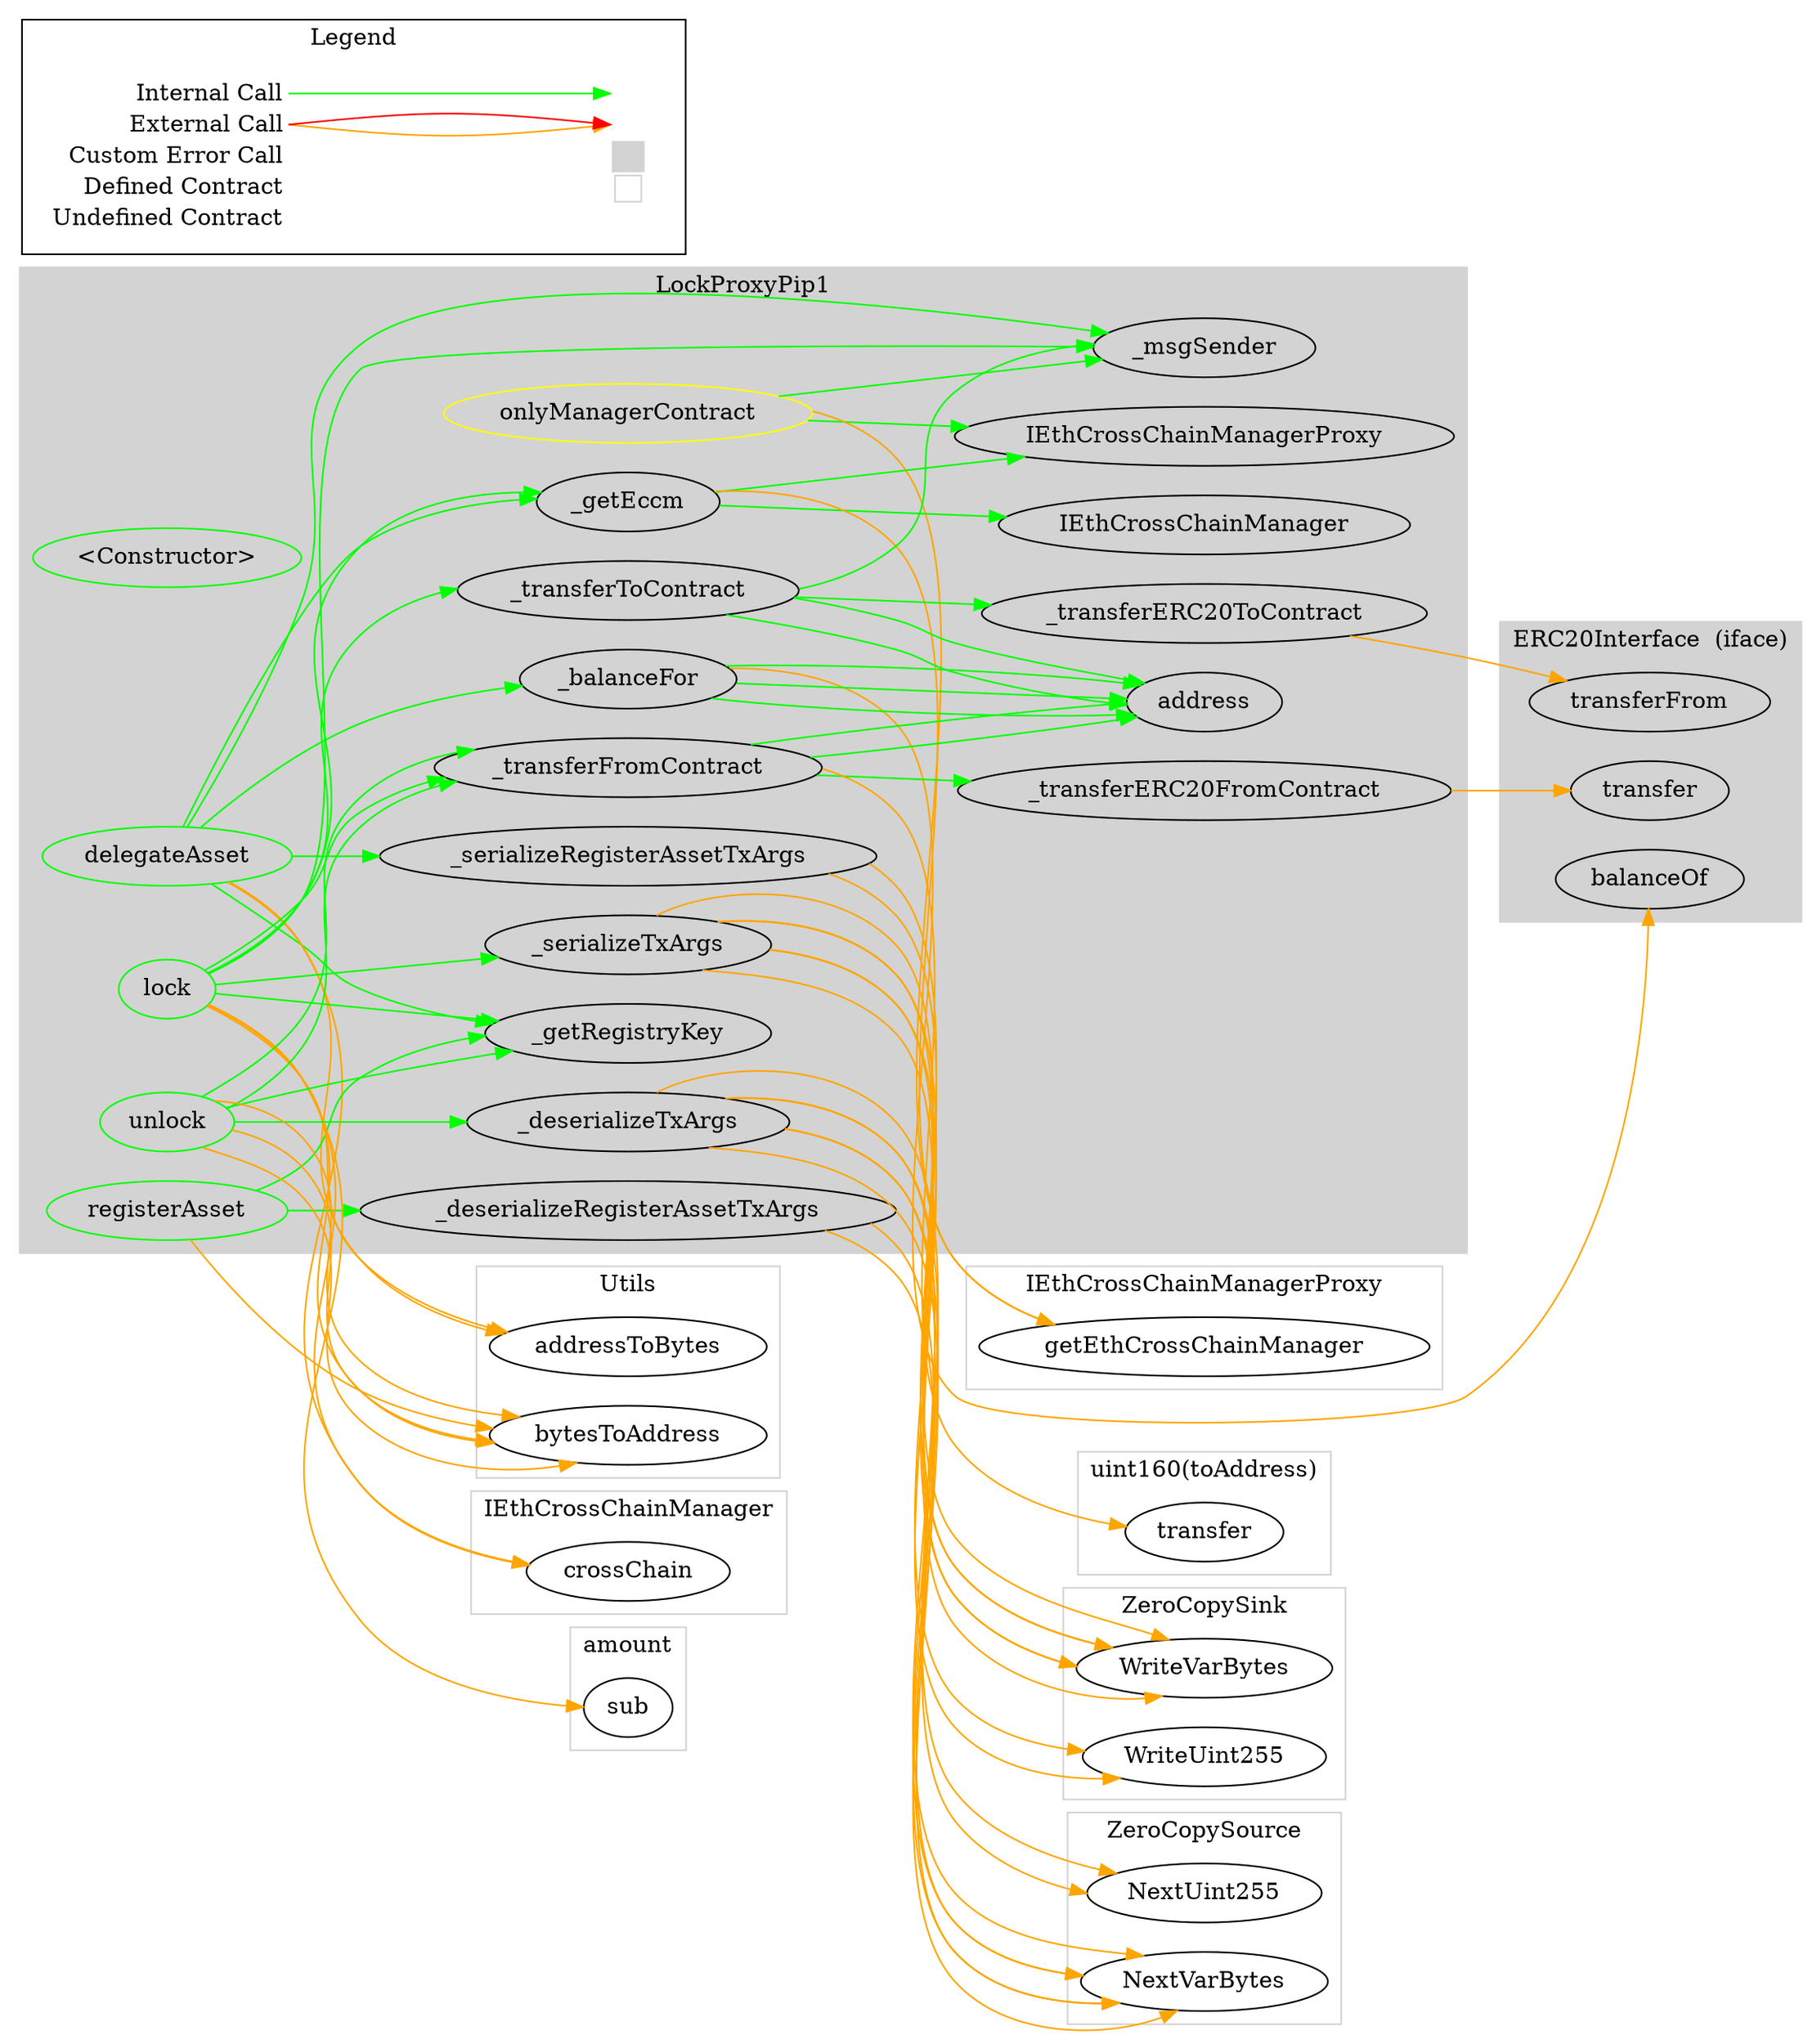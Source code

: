 digraph G {
  graph [ ratio = "auto", page = "100", compound =true ];
subgraph "clusterERC20Interface" {
  graph [ label = "ERC20Interface  (iface)", color = "lightgray", style = "filled", bgcolor = "lightgray" ];
  "ERC20Interface.transfer" [ label = "transfer" ];
  "ERC20Interface.transferFrom" [ label = "transferFrom" ];
  "ERC20Interface.balanceOf" [ label = "balanceOf" ];
}

subgraph "clusterLockProxyPip1" {
  graph [ label = "LockProxyPip1", color = "lightgray", style = "filled", bgcolor = "lightgray" ];
  "LockProxyPip1.<Constructor>" [ label = "<Constructor>", color = "green" ];
  "LockProxyPip1.onlyManagerContract" [ label = "onlyManagerContract", color = "yellow" ];
  "LockProxyPip1.delegateAsset" [ label = "delegateAsset", color = "green" ];
  "LockProxyPip1.registerAsset" [ label = "registerAsset", color = "green" ];
  "LockProxyPip1.lock" [ label = "lock", color = "green" ];
  "LockProxyPip1.unlock" [ label = "unlock", color = "green" ];
  "LockProxyPip1._balanceFor" [ label = "_balanceFor" ];
  "LockProxyPip1._getEccm" [ label = "_getEccm" ];
  "LockProxyPip1._getRegistryKey" [ label = "_getRegistryKey" ];
  "LockProxyPip1._transferToContract" [ label = "_transferToContract" ];
  "LockProxyPip1._transferFromContract" [ label = "_transferFromContract" ];
  "LockProxyPip1._transferERC20ToContract" [ label = "_transferERC20ToContract" ];
  "LockProxyPip1._transferERC20FromContract" [ label = "_transferERC20FromContract" ];
  "LockProxyPip1._serializeTxArgs" [ label = "_serializeTxArgs" ];
  "LockProxyPip1._serializeRegisterAssetTxArgs" [ label = "_serializeRegisterAssetTxArgs" ];
  "LockProxyPip1._deserializeRegisterAssetTxArgs" [ label = "_deserializeRegisterAssetTxArgs" ];
  "LockProxyPip1._deserializeTxArgs" [ label = "_deserializeTxArgs" ];
  "LockProxyPip1.IEthCrossChainManagerProxy" [ label = "IEthCrossChainManagerProxy" ];
  "LockProxyPip1._msgSender" [ label = "_msgSender" ];
  "LockProxyPip1.address" [ label = "address" ];
  "LockProxyPip1.IEthCrossChainManager" [ label = "IEthCrossChainManager" ];
}

subgraph "clusterIEthCrossChainManagerProxy" {
  graph [ label = "IEthCrossChainManagerProxy", color = "lightgray" ];
  "IEthCrossChainManagerProxy.getEthCrossChainManager" [ label = "getEthCrossChainManager" ];
}

subgraph "clusterUtils" {
  graph [ label = "Utils", color = "lightgray" ];
  "Utils.addressToBytes" [ label = "addressToBytes" ];
  "Utils.bytesToAddress" [ label = "bytesToAddress" ];
}

subgraph "clusterIEthCrossChainManager" {
  graph [ label = "IEthCrossChainManager", color = "lightgray" ];
  "IEthCrossChainManager.crossChain" [ label = "crossChain" ];
}

subgraph "clusteramount" {
  graph [ label = "amount", color = "lightgray" ];
  "amount.sub" [ label = "sub" ];
}

subgraph "clusteruint160(toAddress)" {
  graph [ label = "uint160(toAddress)", color = "lightgray" ];
  "uint160(toAddress).transfer" [ label = "transfer" ];
}

subgraph "clusterZeroCopySink" {
  graph [ label = "ZeroCopySink", color = "lightgray" ];
  "ZeroCopySink.WriteVarBytes" [ label = "WriteVarBytes" ];
  "ZeroCopySink.WriteUint255" [ label = "WriteUint255" ];
}

subgraph "clusterZeroCopySource" {
  graph [ label = "ZeroCopySource", color = "lightgray" ];
  "ZeroCopySource.NextVarBytes" [ label = "NextVarBytes" ];
  "ZeroCopySource.NextUint255" [ label = "NextUint255" ];
}

  "LockProxyPip1.onlyManagerContract";
  "LockProxyPip1.IEthCrossChainManagerProxy";
  "LockProxyPip1._msgSender";
  "IEthCrossChainManagerProxy.getEthCrossChainManager";
  "LockProxyPip1.delegateAsset";
  "LockProxyPip1._getRegistryKey";
  "LockProxyPip1._balanceFor";
  "Utils.addressToBytes";
  "LockProxyPip1._serializeRegisterAssetTxArgs";
  "LockProxyPip1._getEccm";
  "IEthCrossChainManager.crossChain";
  "LockProxyPip1.registerAsset";
  "LockProxyPip1._deserializeRegisterAssetTxArgs";
  "Utils.bytesToAddress";
  "LockProxyPip1.lock";
  "LockProxyPip1._transferToContract";
  "amount.sub";
  "LockProxyPip1._transferFromContract";
  "LockProxyPip1._serializeTxArgs";
  "LockProxyPip1.unlock";
  "LockProxyPip1._deserializeTxArgs";
  "LockProxyPip1.address";
  "ERC20Interface.balanceOf";
  "LockProxyPip1.IEthCrossChainManager";
  "LockProxyPip1._transferERC20ToContract";
  "uint160(toAddress).transfer";
  "LockProxyPip1._transferERC20FromContract";
  "ERC20Interface.transferFrom";
  "ERC20Interface.transfer";
  "ZeroCopySink.WriteVarBytes";
  "ZeroCopySink.WriteUint255";
  "ZeroCopySource.NextVarBytes";
  "ZeroCopySource.NextUint255";
  "LockProxyPip1.onlyManagerContract" -> "LockProxyPip1.IEthCrossChainManagerProxy" [ color = "green" ];
  "LockProxyPip1.onlyManagerContract" -> "LockProxyPip1._msgSender" [ color = "green" ];
  "LockProxyPip1.onlyManagerContract" -> "IEthCrossChainManagerProxy.getEthCrossChainManager" [ color = "orange" ];
  "LockProxyPip1.delegateAsset" -> "LockProxyPip1._msgSender" [ color = "green" ];
  "LockProxyPip1.delegateAsset" -> "LockProxyPip1._getRegistryKey" [ color = "green" ];
  "LockProxyPip1.delegateAsset" -> "LockProxyPip1._balanceFor" [ color = "green" ];
  "LockProxyPip1.delegateAsset" -> "Utils.addressToBytes" [ color = "orange" ];
  "LockProxyPip1.delegateAsset" -> "LockProxyPip1._serializeRegisterAssetTxArgs" [ color = "green" ];
  "LockProxyPip1.delegateAsset" -> "LockProxyPip1._getEccm" [ color = "green" ];
  "LockProxyPip1.delegateAsset" -> "IEthCrossChainManager.crossChain" [ color = "orange" ];
  "LockProxyPip1.registerAsset" -> "LockProxyPip1._deserializeRegisterAssetTxArgs" [ color = "green" ];
  "LockProxyPip1.registerAsset" -> "LockProxyPip1._getRegistryKey" [ color = "green" ];
  "LockProxyPip1.registerAsset" -> "Utils.bytesToAddress" [ color = "orange" ];
  "LockProxyPip1.lock" -> "LockProxyPip1._transferToContract" [ color = "green" ];
  "LockProxyPip1.lock" -> "LockProxyPip1._getRegistryKey" [ color = "green" ];
  "LockProxyPip1.lock" -> "Utils.addressToBytes" [ color = "orange" ];
  "LockProxyPip1.lock" -> "amount.sub" [ color = "orange" ];
  "LockProxyPip1.lock" -> "LockProxyPip1._transferFromContract" [ color = "green" ];
  "LockProxyPip1.lock" -> "Utils.bytesToAddress" [ color = "orange" ];
  "LockProxyPip1.lock" -> "LockProxyPip1._serializeTxArgs" [ color = "green" ];
  "LockProxyPip1.lock" -> "LockProxyPip1._getEccm" [ color = "green" ];
  "LockProxyPip1.lock" -> "IEthCrossChainManager.crossChain" [ color = "orange" ];
  "LockProxyPip1.lock" -> "LockProxyPip1._msgSender" [ color = "green" ];
  "LockProxyPip1.unlock" -> "LockProxyPip1._deserializeTxArgs" [ color = "green" ];
  "LockProxyPip1.unlock" -> "Utils.bytesToAddress" [ color = "orange" ];
  "LockProxyPip1.unlock" -> "Utils.bytesToAddress" [ color = "orange" ];
  "LockProxyPip1.unlock" -> "LockProxyPip1._getRegistryKey" [ color = "green" ];
  "LockProxyPip1.unlock" -> "Utils.bytesToAddress" [ color = "orange" ];
  "LockProxyPip1.unlock" -> "LockProxyPip1._transferFromContract" [ color = "green" ];
  "LockProxyPip1.unlock" -> "LockProxyPip1._transferFromContract" [ color = "green" ];
  "LockProxyPip1._balanceFor" -> "LockProxyPip1.address" [ color = "green" ];
  "LockProxyPip1._balanceFor" -> "LockProxyPip1.address" [ color = "green" ];
  "LockProxyPip1._balanceFor" -> "ERC20Interface.balanceOf" [ color = "orange" ];
  "LockProxyPip1._balanceFor" -> "LockProxyPip1.address" [ color = "green" ];
  "LockProxyPip1._getEccm" -> "LockProxyPip1.IEthCrossChainManagerProxy" [ color = "green" ];
  "LockProxyPip1._getEccm" -> "IEthCrossChainManagerProxy.getEthCrossChainManager" [ color = "orange" ];
  "LockProxyPip1._getEccm" -> "LockProxyPip1.IEthCrossChainManager" [ color = "green" ];
  "LockProxyPip1._transferToContract" -> "LockProxyPip1.address" [ color = "green" ];
  "LockProxyPip1._transferToContract" -> "LockProxyPip1._transferERC20ToContract" [ color = "green" ];
  "LockProxyPip1._transferToContract" -> "LockProxyPip1._msgSender" [ color = "green" ];
  "LockProxyPip1._transferToContract" -> "LockProxyPip1.address" [ color = "green" ];
  "LockProxyPip1._transferFromContract" -> "LockProxyPip1.address" [ color = "green" ];
  "LockProxyPip1._transferFromContract" -> "uint160(toAddress).transfer" [ color = "orange" ];
  "LockProxyPip1._transferFromContract" -> "LockProxyPip1.address" [ color = "green" ];
  "LockProxyPip1._transferFromContract" -> "LockProxyPip1._transferERC20FromContract" [ color = "green" ];
  "LockProxyPip1._transferERC20ToContract" -> "ERC20Interface.transferFrom" [ color = "orange" ];
  "LockProxyPip1._transferERC20FromContract" -> "ERC20Interface.transfer" [ color = "orange" ];
  "LockProxyPip1._serializeTxArgs" -> "ZeroCopySink.WriteVarBytes" [ color = "orange" ];
  "LockProxyPip1._serializeTxArgs" -> "ZeroCopySink.WriteVarBytes" [ color = "orange" ];
  "LockProxyPip1._serializeTxArgs" -> "ZeroCopySink.WriteVarBytes" [ color = "orange" ];
  "LockProxyPip1._serializeTxArgs" -> "ZeroCopySink.WriteUint255" [ color = "orange" ];
  "LockProxyPip1._serializeTxArgs" -> "ZeroCopySink.WriteUint255" [ color = "orange" ];
  "LockProxyPip1._serializeTxArgs" -> "ZeroCopySink.WriteVarBytes" [ color = "orange" ];
  "LockProxyPip1._serializeRegisterAssetTxArgs" -> "ZeroCopySink.WriteVarBytes" [ color = "orange" ];
  "LockProxyPip1._serializeRegisterAssetTxArgs" -> "ZeroCopySink.WriteVarBytes" [ color = "orange" ];
  "LockProxyPip1._deserializeRegisterAssetTxArgs" -> "ZeroCopySource.NextVarBytes" [ color = "orange" ];
  "LockProxyPip1._deserializeRegisterAssetTxArgs" -> "ZeroCopySource.NextVarBytes" [ color = "orange" ];
  "LockProxyPip1._deserializeTxArgs" -> "ZeroCopySource.NextVarBytes" [ color = "orange" ];
  "LockProxyPip1._deserializeTxArgs" -> "ZeroCopySource.NextVarBytes" [ color = "orange" ];
  "LockProxyPip1._deserializeTxArgs" -> "ZeroCopySource.NextVarBytes" [ color = "orange" ];
  "LockProxyPip1._deserializeTxArgs" -> "ZeroCopySource.NextUint255" [ color = "orange" ];
  "LockProxyPip1._deserializeTxArgs" -> "ZeroCopySource.NextUint255" [ color = "orange" ];
  "LockProxyPip1._deserializeTxArgs" -> "ZeroCopySource.NextVarBytes" [ color = "orange" ];


rankdir=LR
node [shape=plaintext]
subgraph cluster_01 { 
label = "Legend";
key [label=<<table border="0" cellpadding="2" cellspacing="0" cellborder="0">
  <tr><td align="right" port="i1">Internal Call</td></tr>
  <tr><td align="right" port="i2">External Call</td></tr>
  <tr><td align="right" port="i2">Custom Error Call</td></tr>
  <tr><td align="right" port="i3">Defined Contract</td></tr>
  <tr><td align="right" port="i4">Undefined Contract</td></tr>
  </table>>]
key2 [label=<<table border="0" cellpadding="2" cellspacing="0" cellborder="0">
  <tr><td port="i1">&nbsp;&nbsp;&nbsp;</td></tr>
  <tr><td port="i2">&nbsp;&nbsp;&nbsp;</td></tr>
  <tr><td port="i3" bgcolor="lightgray">&nbsp;&nbsp;&nbsp;</td></tr>
  <tr><td port="i4">
    <table border="1" cellborder="0" cellspacing="0" cellpadding="7" color="lightgray">
      <tr>
       <td></td>
      </tr>
     </table>
  </td></tr>
  </table>>]
key:i1:e -> key2:i1:w [color="green"]
key:i2:e -> key2:i2:w [color="orange"]
key:i2:e -> key2:i2:w [color="red"]
}
}


